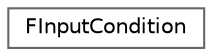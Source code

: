 digraph "Graphical Class Hierarchy"
{
 // LATEX_PDF_SIZE
  bgcolor="transparent";
  edge [fontname=Helvetica,fontsize=10,labelfontname=Helvetica,labelfontsize=10];
  node [fontname=Helvetica,fontsize=10,shape=box,height=0.2,width=0.4];
  rankdir="LR";
  Node0 [id="Node000000",label="FInputCondition",height=0.2,width=0.4,color="grey40", fillcolor="white", style="filled",URL="$struct_f_input_condition.html",tooltip=" "];
}

